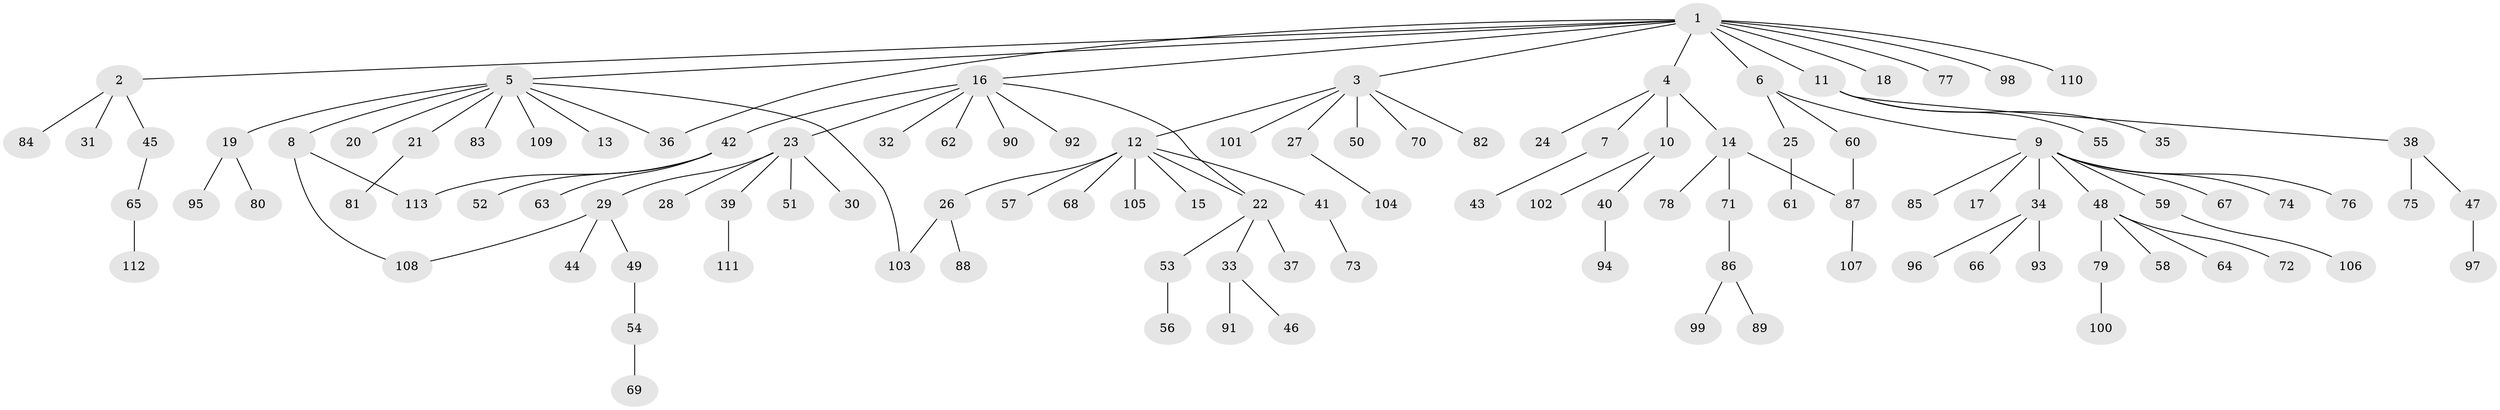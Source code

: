 // Generated by graph-tools (version 1.1) at 2025/48/03/09/25 04:48:19]
// undirected, 113 vertices, 118 edges
graph export_dot {
graph [start="1"]
  node [color=gray90,style=filled];
  1;
  2;
  3;
  4;
  5;
  6;
  7;
  8;
  9;
  10;
  11;
  12;
  13;
  14;
  15;
  16;
  17;
  18;
  19;
  20;
  21;
  22;
  23;
  24;
  25;
  26;
  27;
  28;
  29;
  30;
  31;
  32;
  33;
  34;
  35;
  36;
  37;
  38;
  39;
  40;
  41;
  42;
  43;
  44;
  45;
  46;
  47;
  48;
  49;
  50;
  51;
  52;
  53;
  54;
  55;
  56;
  57;
  58;
  59;
  60;
  61;
  62;
  63;
  64;
  65;
  66;
  67;
  68;
  69;
  70;
  71;
  72;
  73;
  74;
  75;
  76;
  77;
  78;
  79;
  80;
  81;
  82;
  83;
  84;
  85;
  86;
  87;
  88;
  89;
  90;
  91;
  92;
  93;
  94;
  95;
  96;
  97;
  98;
  99;
  100;
  101;
  102;
  103;
  104;
  105;
  106;
  107;
  108;
  109;
  110;
  111;
  112;
  113;
  1 -- 2;
  1 -- 3;
  1 -- 4;
  1 -- 5;
  1 -- 6;
  1 -- 11;
  1 -- 16;
  1 -- 18;
  1 -- 36;
  1 -- 77;
  1 -- 98;
  1 -- 110;
  2 -- 31;
  2 -- 45;
  2 -- 84;
  3 -- 12;
  3 -- 27;
  3 -- 50;
  3 -- 70;
  3 -- 82;
  3 -- 101;
  4 -- 7;
  4 -- 10;
  4 -- 14;
  4 -- 24;
  5 -- 8;
  5 -- 13;
  5 -- 19;
  5 -- 20;
  5 -- 21;
  5 -- 36;
  5 -- 83;
  5 -- 103;
  5 -- 109;
  6 -- 9;
  6 -- 25;
  6 -- 60;
  7 -- 43;
  8 -- 108;
  8 -- 113;
  9 -- 17;
  9 -- 34;
  9 -- 48;
  9 -- 59;
  9 -- 67;
  9 -- 74;
  9 -- 76;
  9 -- 85;
  10 -- 40;
  10 -- 102;
  11 -- 35;
  11 -- 38;
  11 -- 55;
  12 -- 15;
  12 -- 22;
  12 -- 26;
  12 -- 41;
  12 -- 57;
  12 -- 68;
  12 -- 105;
  14 -- 71;
  14 -- 78;
  14 -- 87;
  16 -- 22;
  16 -- 23;
  16 -- 32;
  16 -- 42;
  16 -- 62;
  16 -- 90;
  16 -- 92;
  19 -- 80;
  19 -- 95;
  21 -- 81;
  22 -- 33;
  22 -- 37;
  22 -- 53;
  23 -- 28;
  23 -- 29;
  23 -- 30;
  23 -- 39;
  23 -- 51;
  25 -- 61;
  26 -- 88;
  26 -- 103;
  27 -- 104;
  29 -- 44;
  29 -- 49;
  29 -- 108;
  33 -- 46;
  33 -- 91;
  34 -- 66;
  34 -- 93;
  34 -- 96;
  38 -- 47;
  38 -- 75;
  39 -- 111;
  40 -- 94;
  41 -- 73;
  42 -- 52;
  42 -- 63;
  42 -- 113;
  45 -- 65;
  47 -- 97;
  48 -- 58;
  48 -- 64;
  48 -- 72;
  48 -- 79;
  49 -- 54;
  53 -- 56;
  54 -- 69;
  59 -- 106;
  60 -- 87;
  65 -- 112;
  71 -- 86;
  79 -- 100;
  86 -- 89;
  86 -- 99;
  87 -- 107;
}
